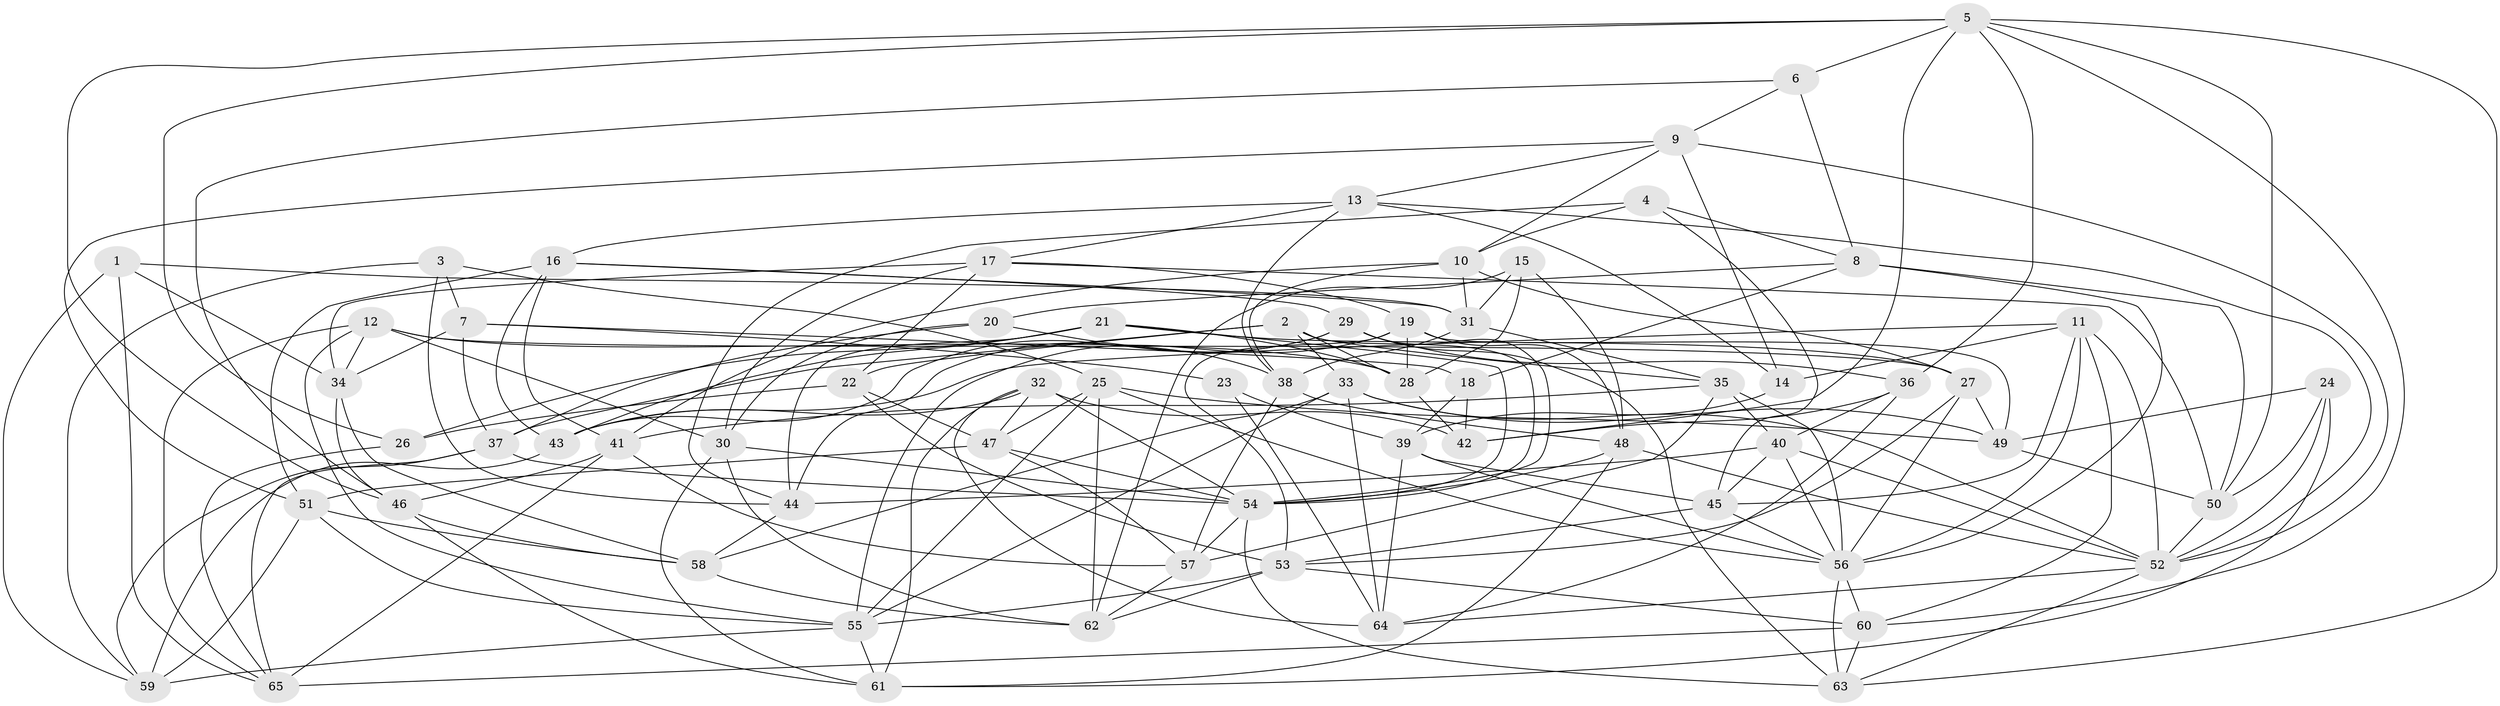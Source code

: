 // original degree distribution, {4: 1.0}
// Generated by graph-tools (version 1.1) at 2025/26/03/09/25 03:26:55]
// undirected, 65 vertices, 190 edges
graph export_dot {
graph [start="1"]
  node [color=gray90,style=filled];
  1;
  2;
  3;
  4;
  5;
  6;
  7;
  8;
  9;
  10;
  11;
  12;
  13;
  14;
  15;
  16;
  17;
  18;
  19;
  20;
  21;
  22;
  23;
  24;
  25;
  26;
  27;
  28;
  29;
  30;
  31;
  32;
  33;
  34;
  35;
  36;
  37;
  38;
  39;
  40;
  41;
  42;
  43;
  44;
  45;
  46;
  47;
  48;
  49;
  50;
  51;
  52;
  53;
  54;
  55;
  56;
  57;
  58;
  59;
  60;
  61;
  62;
  63;
  64;
  65;
  1 -- 31 [weight=1.0];
  1 -- 34 [weight=1.0];
  1 -- 59 [weight=1.0];
  1 -- 65 [weight=1.0];
  2 -- 22 [weight=1.0];
  2 -- 28 [weight=1.0];
  2 -- 33 [weight=1.0];
  2 -- 35 [weight=1.0];
  2 -- 37 [weight=1.0];
  2 -- 54 [weight=1.0];
  3 -- 7 [weight=1.0];
  3 -- 25 [weight=1.0];
  3 -- 44 [weight=1.0];
  3 -- 59 [weight=1.0];
  4 -- 8 [weight=1.0];
  4 -- 10 [weight=1.0];
  4 -- 44 [weight=1.0];
  4 -- 45 [weight=1.0];
  5 -- 6 [weight=1.0];
  5 -- 26 [weight=1.0];
  5 -- 36 [weight=1.0];
  5 -- 42 [weight=1.0];
  5 -- 46 [weight=1.0];
  5 -- 50 [weight=1.0];
  5 -- 60 [weight=1.0];
  5 -- 63 [weight=1.0];
  6 -- 8 [weight=1.0];
  6 -- 9 [weight=1.0];
  6 -- 46 [weight=1.0];
  7 -- 18 [weight=1.0];
  7 -- 23 [weight=2.0];
  7 -- 34 [weight=1.0];
  7 -- 37 [weight=1.0];
  8 -- 18 [weight=1.0];
  8 -- 20 [weight=1.0];
  8 -- 50 [weight=1.0];
  8 -- 56 [weight=1.0];
  9 -- 10 [weight=1.0];
  9 -- 13 [weight=1.0];
  9 -- 14 [weight=1.0];
  9 -- 51 [weight=1.0];
  9 -- 52 [weight=1.0];
  10 -- 27 [weight=1.0];
  10 -- 31 [weight=1.0];
  10 -- 38 [weight=1.0];
  10 -- 41 [weight=1.0];
  11 -- 14 [weight=1.0];
  11 -- 43 [weight=1.0];
  11 -- 45 [weight=1.0];
  11 -- 52 [weight=1.0];
  11 -- 56 [weight=1.0];
  11 -- 60 [weight=1.0];
  12 -- 27 [weight=1.0];
  12 -- 28 [weight=1.0];
  12 -- 30 [weight=1.0];
  12 -- 34 [weight=1.0];
  12 -- 55 [weight=1.0];
  12 -- 65 [weight=1.0];
  13 -- 14 [weight=1.0];
  13 -- 16 [weight=1.0];
  13 -- 17 [weight=1.0];
  13 -- 38 [weight=1.0];
  13 -- 52 [weight=1.0];
  14 -- 39 [weight=1.0];
  15 -- 28 [weight=1.0];
  15 -- 31 [weight=1.0];
  15 -- 48 [weight=1.0];
  15 -- 62 [weight=1.0];
  16 -- 29 [weight=1.0];
  16 -- 31 [weight=1.0];
  16 -- 41 [weight=1.0];
  16 -- 43 [weight=1.0];
  16 -- 51 [weight=1.0];
  17 -- 19 [weight=1.0];
  17 -- 22 [weight=1.0];
  17 -- 30 [weight=1.0];
  17 -- 34 [weight=1.0];
  17 -- 50 [weight=1.0];
  18 -- 39 [weight=1.0];
  18 -- 42 [weight=1.0];
  19 -- 28 [weight=1.0];
  19 -- 48 [weight=1.0];
  19 -- 49 [weight=1.0];
  19 -- 53 [weight=1.0];
  19 -- 55 [weight=1.0];
  20 -- 30 [weight=1.0];
  20 -- 37 [weight=1.0];
  20 -- 38 [weight=1.0];
  21 -- 26 [weight=1.0];
  21 -- 27 [weight=1.0];
  21 -- 28 [weight=1.0];
  21 -- 43 [weight=1.0];
  21 -- 44 [weight=1.0];
  21 -- 54 [weight=1.0];
  22 -- 26 [weight=1.0];
  22 -- 47 [weight=1.0];
  22 -- 53 [weight=2.0];
  23 -- 39 [weight=1.0];
  23 -- 64 [weight=1.0];
  24 -- 49 [weight=1.0];
  24 -- 50 [weight=1.0];
  24 -- 52 [weight=1.0];
  24 -- 61 [weight=1.0];
  25 -- 47 [weight=1.0];
  25 -- 49 [weight=1.0];
  25 -- 55 [weight=1.0];
  25 -- 56 [weight=1.0];
  25 -- 62 [weight=1.0];
  26 -- 65 [weight=1.0];
  27 -- 49 [weight=1.0];
  27 -- 53 [weight=1.0];
  27 -- 56 [weight=1.0];
  28 -- 42 [weight=1.0];
  29 -- 36 [weight=1.0];
  29 -- 43 [weight=1.0];
  29 -- 44 [weight=1.0];
  29 -- 54 [weight=1.0];
  29 -- 63 [weight=1.0];
  30 -- 54 [weight=1.0];
  30 -- 61 [weight=1.0];
  30 -- 62 [weight=1.0];
  31 -- 35 [weight=1.0];
  31 -- 38 [weight=1.0];
  32 -- 42 [weight=1.0];
  32 -- 43 [weight=1.0];
  32 -- 47 [weight=1.0];
  32 -- 54 [weight=1.0];
  32 -- 61 [weight=1.0];
  32 -- 64 [weight=1.0];
  33 -- 49 [weight=1.0];
  33 -- 52 [weight=1.0];
  33 -- 55 [weight=1.0];
  33 -- 58 [weight=1.0];
  33 -- 64 [weight=1.0];
  34 -- 46 [weight=1.0];
  34 -- 58 [weight=1.0];
  35 -- 40 [weight=1.0];
  35 -- 41 [weight=1.0];
  35 -- 56 [weight=1.0];
  35 -- 57 [weight=1.0];
  36 -- 40 [weight=1.0];
  36 -- 42 [weight=2.0];
  36 -- 64 [weight=1.0];
  37 -- 54 [weight=1.0];
  37 -- 59 [weight=1.0];
  37 -- 65 [weight=1.0];
  38 -- 48 [weight=1.0];
  38 -- 57 [weight=1.0];
  39 -- 45 [weight=1.0];
  39 -- 56 [weight=1.0];
  39 -- 64 [weight=1.0];
  40 -- 44 [weight=1.0];
  40 -- 45 [weight=1.0];
  40 -- 52 [weight=1.0];
  40 -- 56 [weight=1.0];
  41 -- 46 [weight=1.0];
  41 -- 57 [weight=1.0];
  41 -- 65 [weight=1.0];
  43 -- 59 [weight=1.0];
  44 -- 58 [weight=1.0];
  45 -- 53 [weight=1.0];
  45 -- 56 [weight=1.0];
  46 -- 58 [weight=1.0];
  46 -- 61 [weight=1.0];
  47 -- 51 [weight=1.0];
  47 -- 54 [weight=1.0];
  47 -- 57 [weight=1.0];
  48 -- 52 [weight=1.0];
  48 -- 54 [weight=1.0];
  48 -- 61 [weight=1.0];
  49 -- 50 [weight=1.0];
  50 -- 52 [weight=1.0];
  51 -- 55 [weight=1.0];
  51 -- 58 [weight=1.0];
  51 -- 59 [weight=1.0];
  52 -- 63 [weight=1.0];
  52 -- 64 [weight=1.0];
  53 -- 55 [weight=1.0];
  53 -- 60 [weight=1.0];
  53 -- 62 [weight=1.0];
  54 -- 57 [weight=1.0];
  54 -- 63 [weight=1.0];
  55 -- 59 [weight=1.0];
  55 -- 61 [weight=1.0];
  56 -- 60 [weight=1.0];
  56 -- 63 [weight=1.0];
  57 -- 62 [weight=1.0];
  58 -- 62 [weight=1.0];
  60 -- 63 [weight=1.0];
  60 -- 65 [weight=1.0];
}
